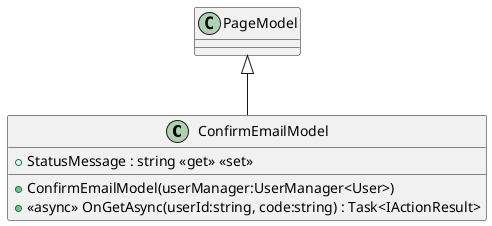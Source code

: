 @startuml
class ConfirmEmailModel {
    + ConfirmEmailModel(userManager:UserManager<User>)
    + StatusMessage : string <<get>> <<set>>
    + <<async>> OnGetAsync(userId:string, code:string) : Task<IActionResult>
}
PageModel <|-- ConfirmEmailModel
@enduml
